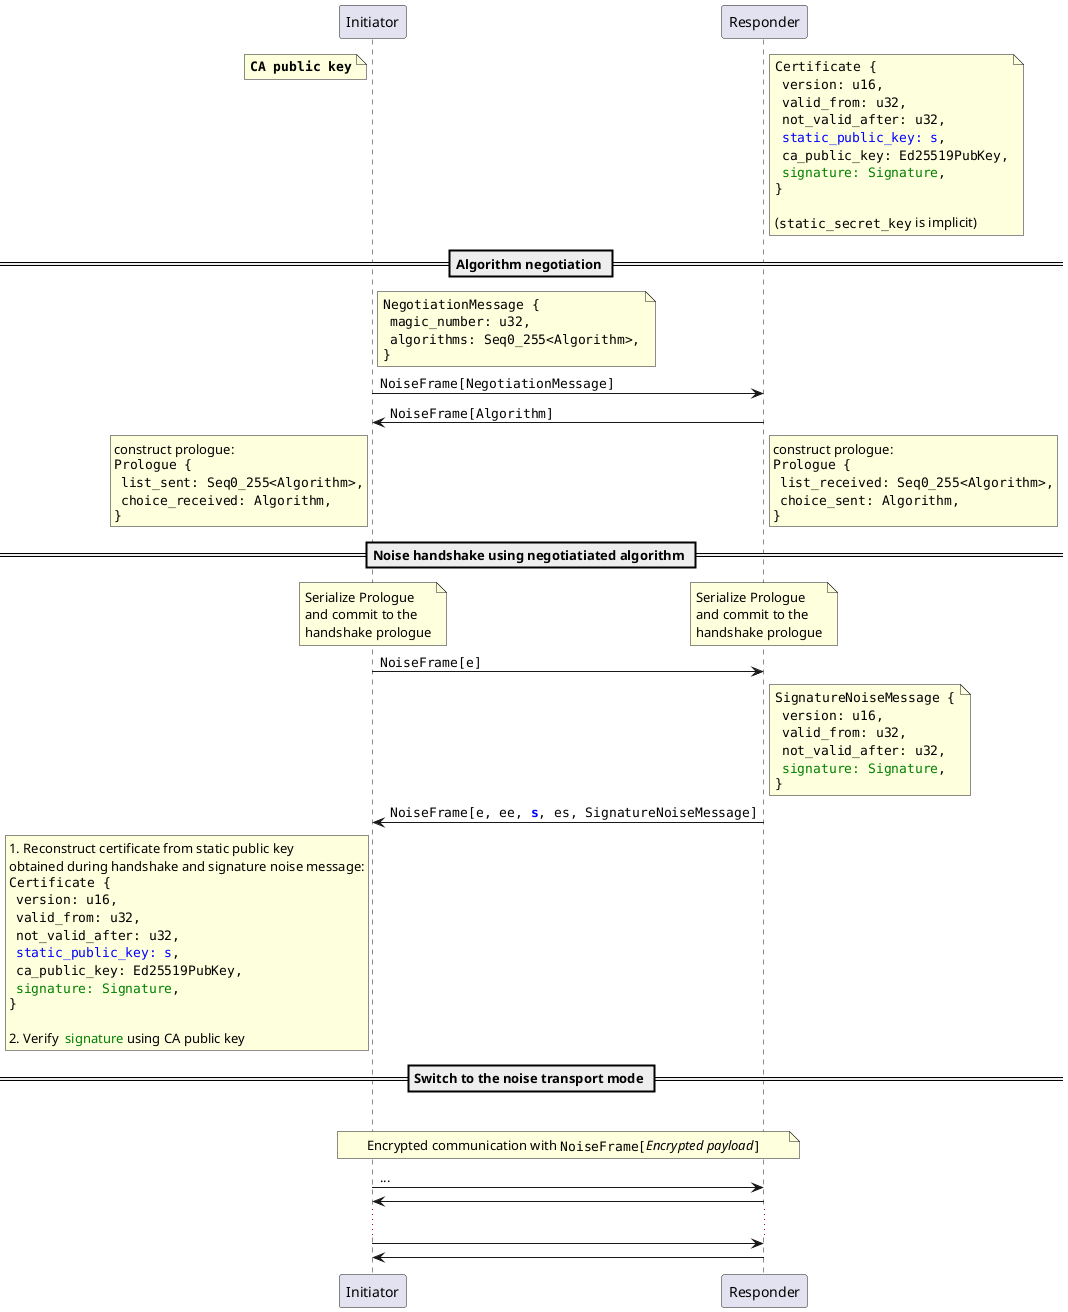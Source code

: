 @startuml

'' <i>List of supported algorithms</i>
'' <i>Responder's choise of algorithm</i>

participant Initiator
participant Responder

note right of Responder
""Certificate {""
  ""version: u16,""
  ""valid_from: u32,""
  ""not_valid_after: u32,""
  ""<color blue>static_public_key: s</color>,""
  ""ca_public_key: Ed25519PubKey,""
  ""<color green>signature: Signature</color>,""
""}""

(""static_secret_key"" is implicit)
endnote
/note left of Initiator
""**CA public key**""
endnote

== Algorithm negotiation ==
note right of Initiator
""NegotiationMessage {""
  ""magic_number: u32,""
  ""algorithms: Seq0_255<Algorithm>,""
""}""
endnote
Initiator -> Responder: ""NoiseFrame[NegotiationMessage]""

Responder -> Initiator: ""NoiseFrame[Algorithm]""

rnote right of Responder
  construct prologue:
  ""Prologue {""
    ""list_received: Seq0_255<Algorithm>,""
    ""choice_sent: Algorithm,""
  ""}""
endhnote
/rnote left of Initiator
  construct prologue:
  ""Prologue {""
    ""list_sent: Seq0_255<Algorithm>,""
    ""choice_received: Algorithm,""
  ""}""
endhnote

== Noise handshake using negotiatiated algorithm ==
note over Initiator: Serialize Prologue\nand commit to the\nhandshake prologue
/note over Responder: Serialize Prologue\nand commit to the\nhandshake prologue
Initiator -> Responder: ""NoiseFrame[e]""
note right of Responder
""SignatureNoiseMessage {""
  ""version: u16,""
  ""valid_from: u32,""
  ""not_valid_after: u32,""
  ""<color green>signature: Signature</color>,""
""}""
endnote
Responder -> Initiator: ""NoiseFrame[e, ee, <color blue>**s**</color>, es, SignatureNoiseMessage]""

rnote left of Initiator
1. Reconstruct certificate from static public key
obtained during handshake and signature noise message:
""Certificate {""
  ""version: u16,""
  ""valid_from: u32,""
  ""not_valid_after: u32,""
  ""<color blue>static_public_key: s</color>,""
  ""ca_public_key: Ed25519PubKey,""
  ""<color green>signature: Signature</color>,""
""}""

2. Verify <color green> signature</color> using CA public key
endnote

== Switch to the noise transport mode ==
|||
note across
Encrypted communication with ""NoiseFrame[""//Encrypted payload//""]""
endnote
Initiator -> Responder: ...
Initiator <- Responder
...
Initiator -> Responder
Initiator <- Responder
@enduml
